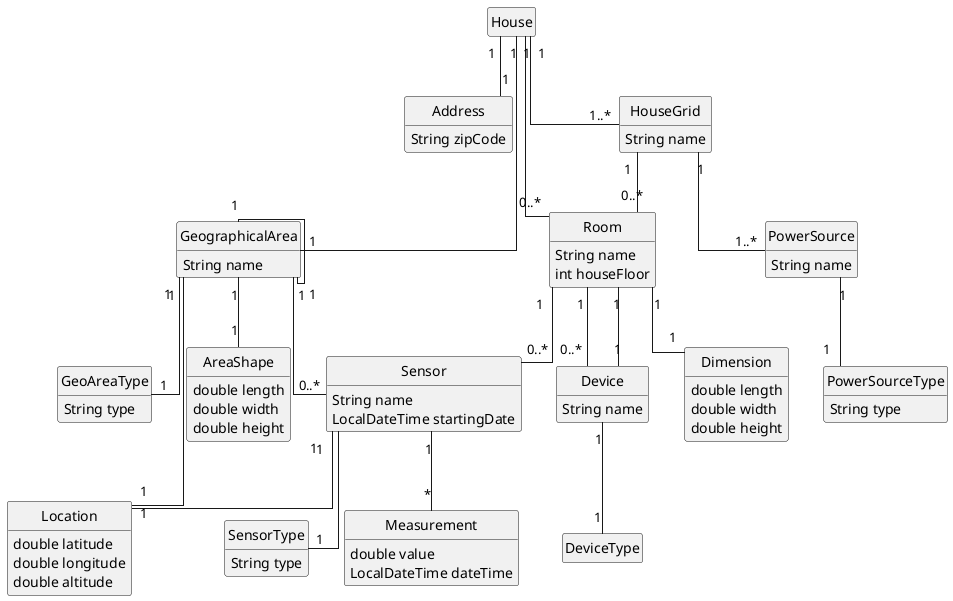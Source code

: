 @startuml
skinparam linetype ortho
hide circle
hide empty methods
hide empty attributes
class SensorType{
String type
}
class Sensor{
String name
LocalDateTime startingDate
}
class Measurement{
double value
LocalDateTime dateTime
}
class Location{
double latitude
double longitude
double altitude
}
class GeoAreaType{
String type
}
class GeographicalArea{
String name
}
class AreaShape{
double length
double width
double height
}
class Address{
String zipCode
}
class House{
}
class Room{
String name
int houseFloor
}
class Dimension{
double length
double width
double height
}
class HouseGrid{
String name
}
class PowerSource{
String name
}
class PowerSourceType{
String type
}
class Device{
String name

}
ENUM DeviceType{

}

Sensor "1" -- "1" SensorType
Sensor "1" -- "*" Measurement
Sensor "1" -- "1" Location

Room "1" -- "1" Dimension
Room "1" -- "0..*" Sensor
Room "1" -- "0..*" Device

PowerSource "1" -- "1" PowerSourceType

House "1" -- "0..*" Room
House "1" -- "1..*" HouseGrid
House "1" -- "1" Address
House "1" -- "1" GeographicalArea

GeographicalArea "1" -- "1" GeoAreaType
GeographicalArea "1" -- "1" GeographicalArea
GeographicalArea "1" -- "1" Location
GeographicalArea "1" -- "1" AreaShape
GeographicalArea "1" -- "0..*" Sensor

Device "1" -- "1" Room
Device "1" -- "1" DeviceType

HouseGrid "1" -- "1..*" PowerSource
HouseGrid "1" -- "0..*" Room




@enduml